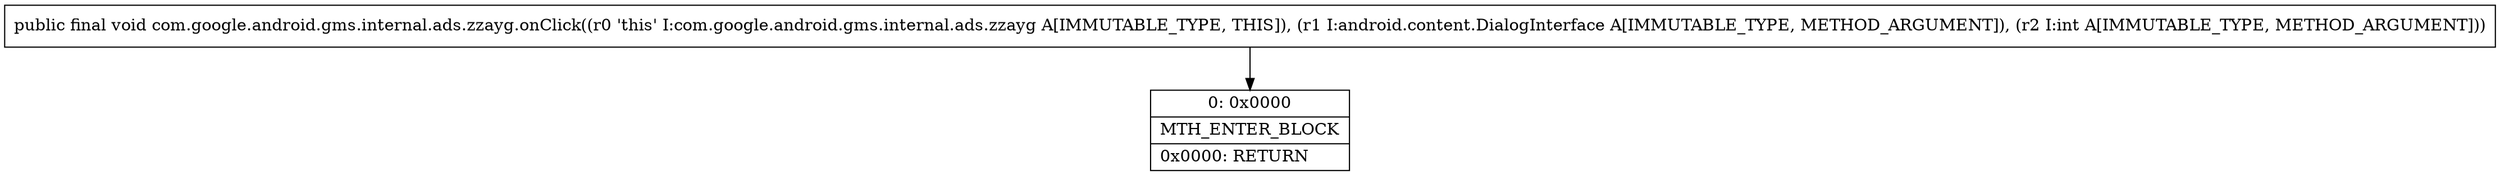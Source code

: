 digraph "CFG forcom.google.android.gms.internal.ads.zzayg.onClick(Landroid\/content\/DialogInterface;I)V" {
Node_0 [shape=record,label="{0\:\ 0x0000|MTH_ENTER_BLOCK\l|0x0000: RETURN   \l}"];
MethodNode[shape=record,label="{public final void com.google.android.gms.internal.ads.zzayg.onClick((r0 'this' I:com.google.android.gms.internal.ads.zzayg A[IMMUTABLE_TYPE, THIS]), (r1 I:android.content.DialogInterface A[IMMUTABLE_TYPE, METHOD_ARGUMENT]), (r2 I:int A[IMMUTABLE_TYPE, METHOD_ARGUMENT])) }"];
MethodNode -> Node_0;
}

